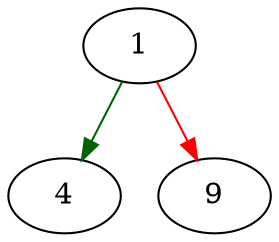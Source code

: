 strict digraph "c_isalpha" {
	// Node definitions.
	1 [entry=true];
	4;
	9;

	// Edge definitions.
	1 -> 4 [
		color=darkgreen
		cond=true
	];
	1 -> 9 [
		color=red
		cond=false
	];
}